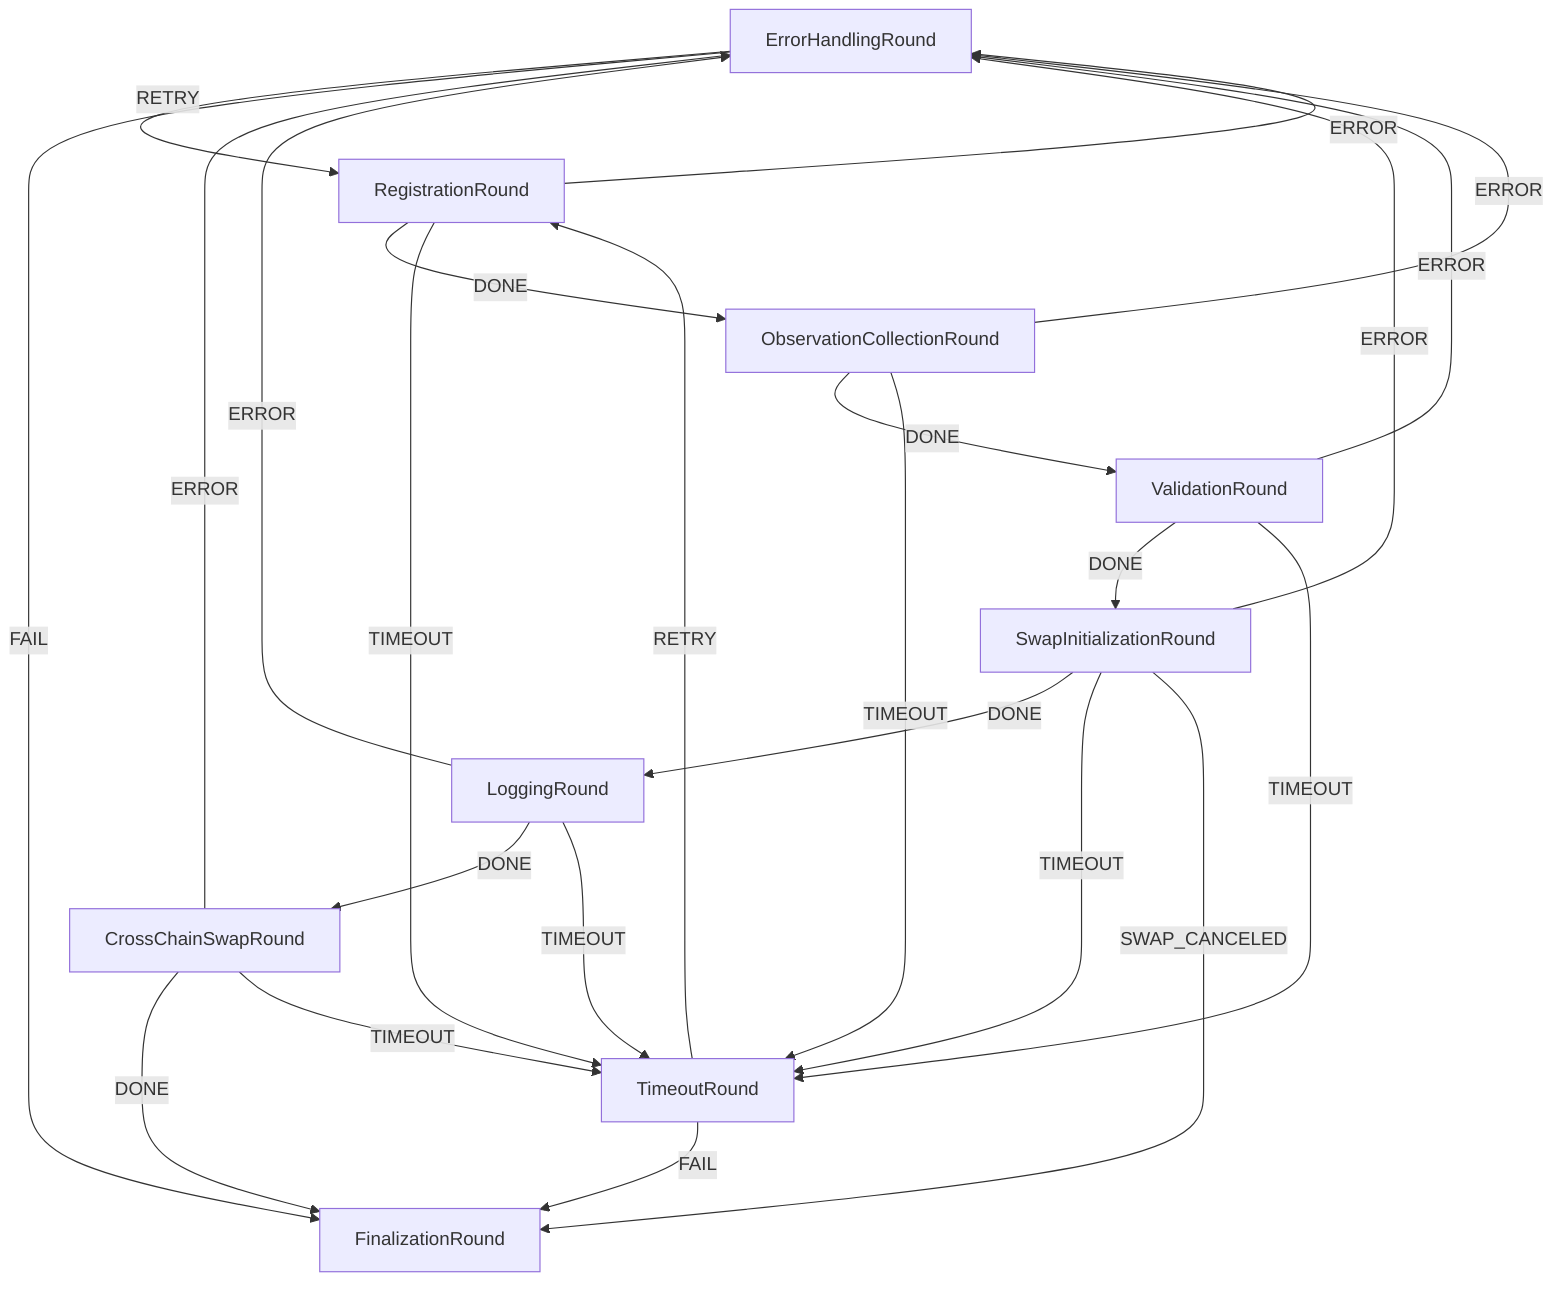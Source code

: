 graph TD
  ErrorHandlingRound
  ObservationCollectionRound
  TimeoutRound
  CrossChainSwapRound
  ValidationRound
  LoggingRound
  SwapInitializationRound
  FinalizationRound
  ErrorHandlingRound
  RegistrationRound
  RegistrationRound -->|DONE| ObservationCollectionRound
  RegistrationRound -->|ERROR| ErrorHandlingRound
  RegistrationRound -->|TIMEOUT| TimeoutRound
  ObservationCollectionRound -->|DONE| ValidationRound
  ObservationCollectionRound -->|ERROR| ErrorHandlingRound
  ObservationCollectionRound -->|TIMEOUT| TimeoutRound
  ValidationRound -->|DONE| SwapInitializationRound
  ValidationRound -->|ERROR| ErrorHandlingRound
  ValidationRound -->|TIMEOUT| TimeoutRound
  SwapInitializationRound -->|DONE| LoggingRound
  SwapInitializationRound -->|ERROR| ErrorHandlingRound
  SwapInitializationRound -->|TIMEOUT| TimeoutRound
  SwapInitializationRound -->|SWAP_CANCELED| FinalizationRound
  LoggingRound -->|DONE| CrossChainSwapRound
  LoggingRound -->|ERROR| ErrorHandlingRound
  LoggingRound -->|TIMEOUT| TimeoutRound
  CrossChainSwapRound -->|DONE| FinalizationRound
  CrossChainSwapRound -->|ERROR| ErrorHandlingRound
  CrossChainSwapRound -->|TIMEOUT| TimeoutRound
  ErrorHandlingRound -->|RETRY| RegistrationRound
  ErrorHandlingRound -->|FAIL| FinalizationRound
  TimeoutRound -->|RETRY| RegistrationRound
  TimeoutRound -->|FAIL| FinalizationRound